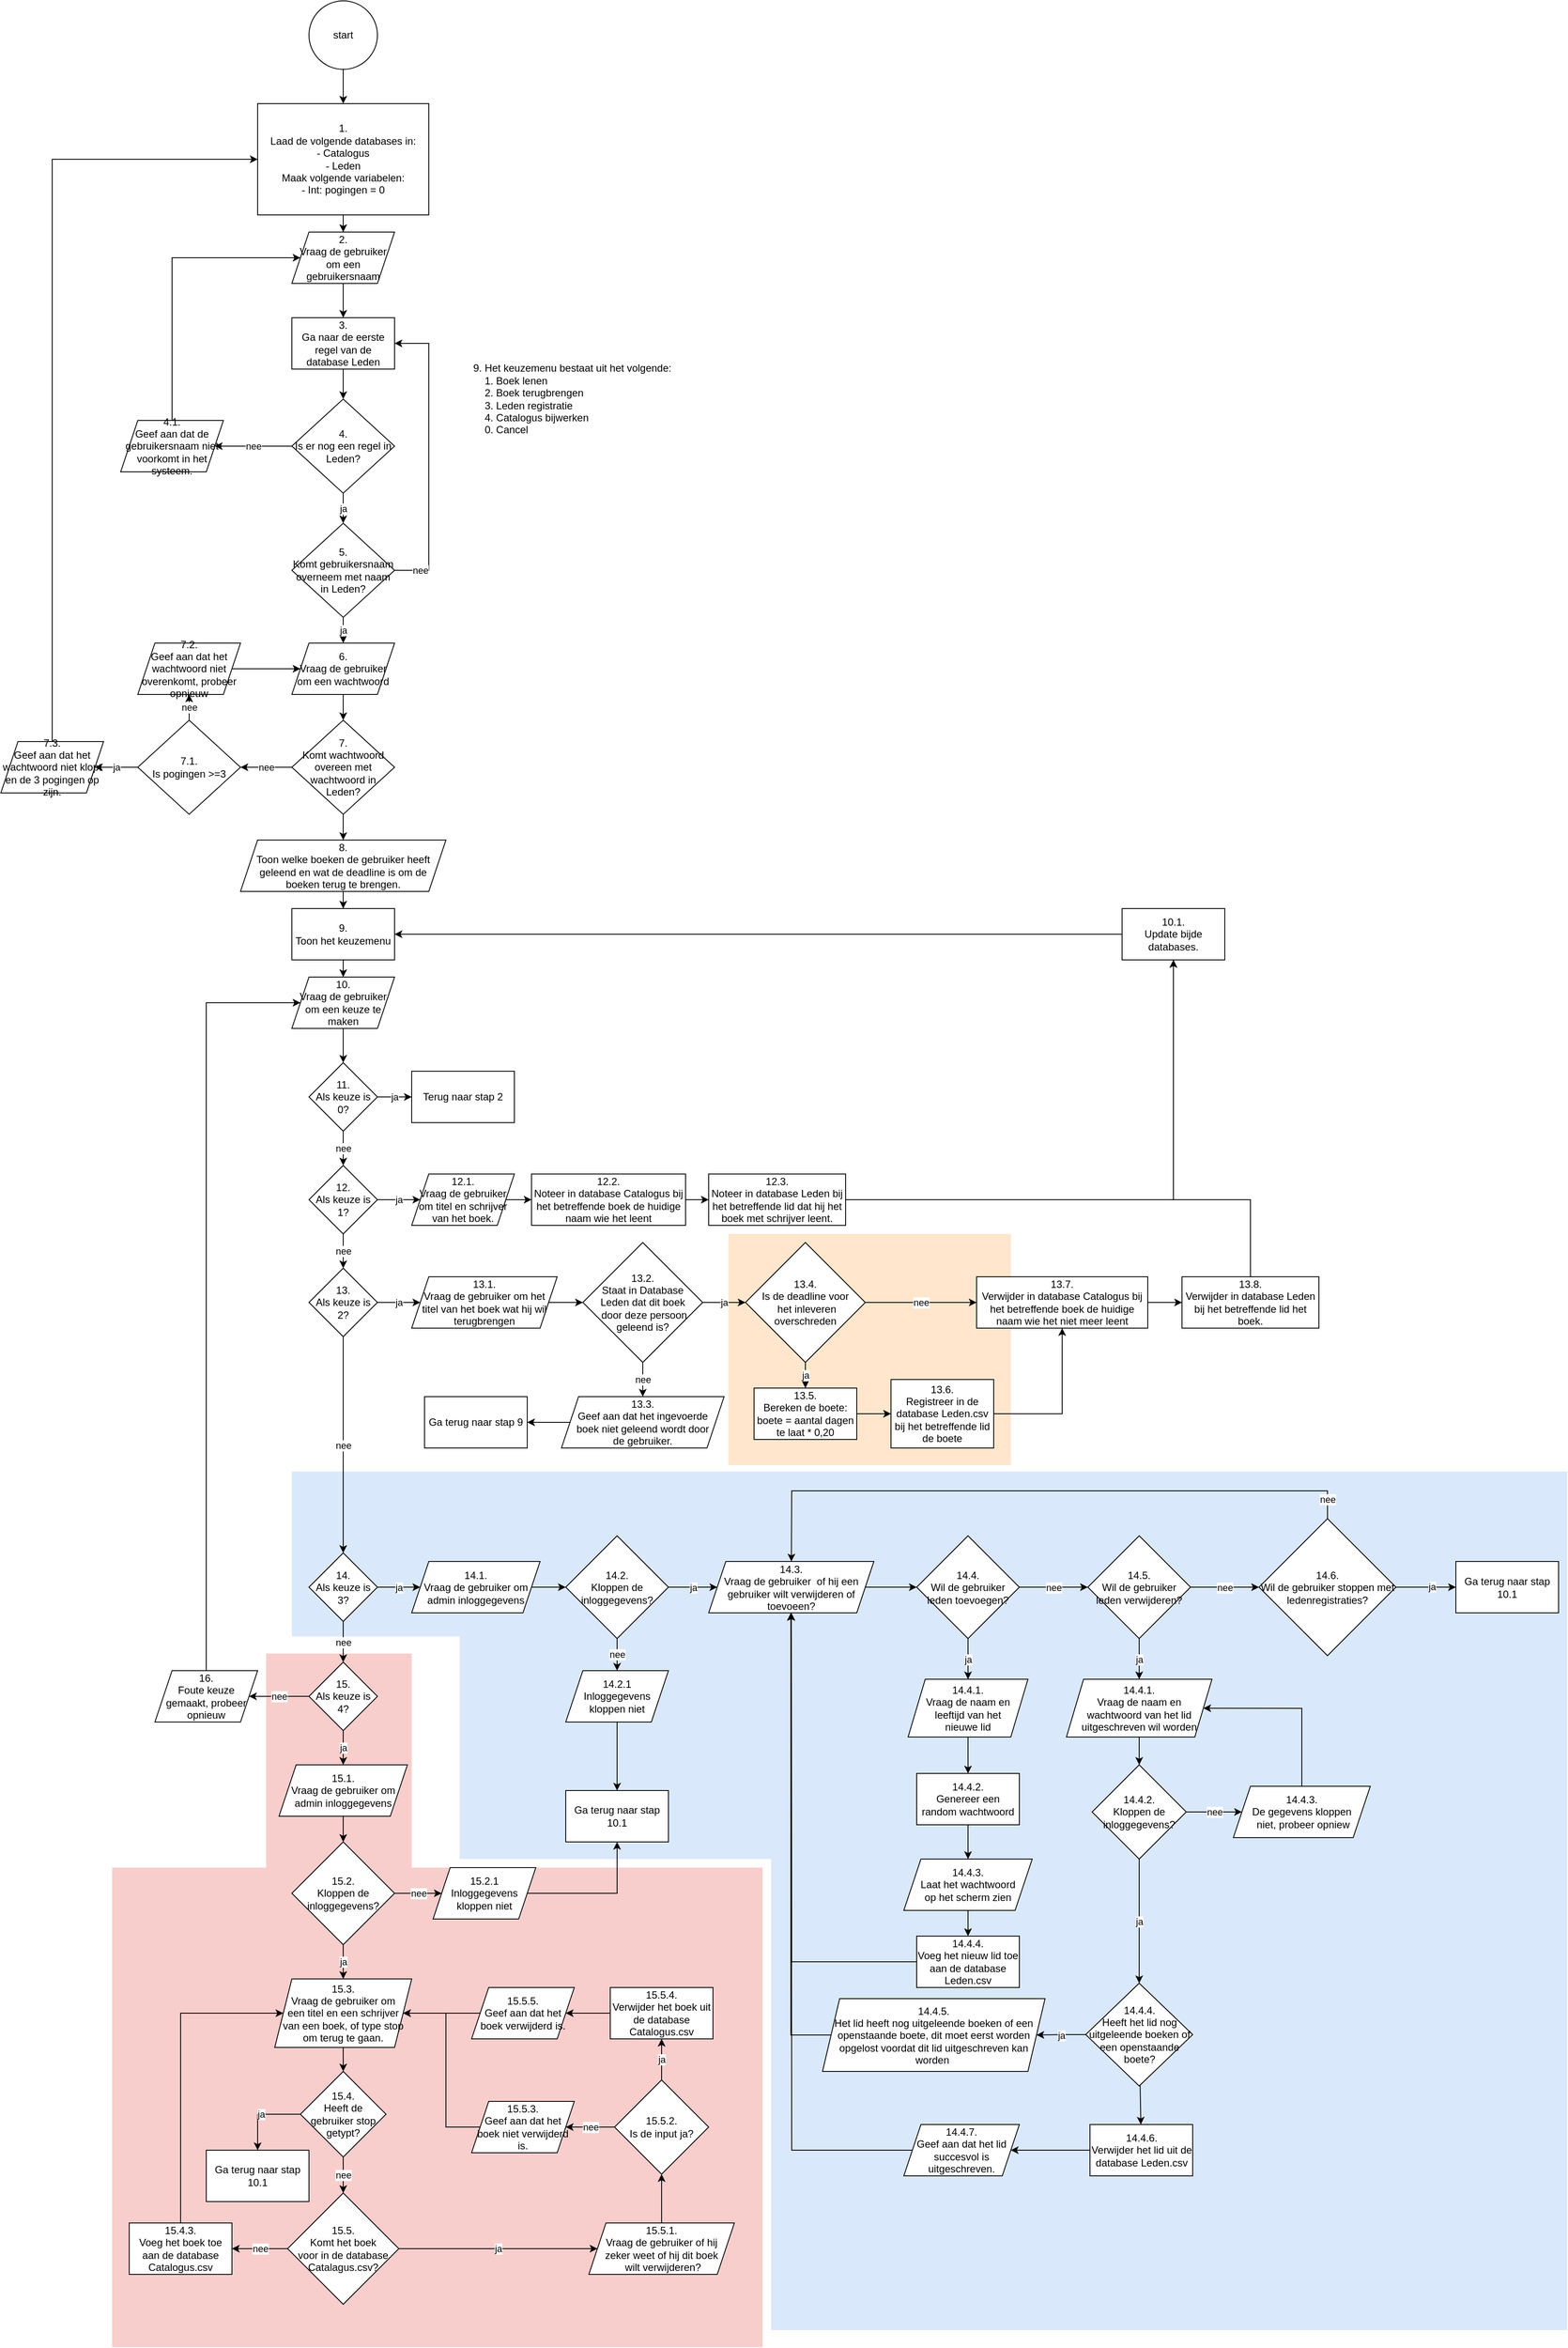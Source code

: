 <mxfile version="20.7.4" type="device"><diagram id="C5RBs43oDa-KdzZeNtuy" name="Page-1"><mxGraphModel dx="2440" dy="1407" grid="1" gridSize="10" guides="1" tooltips="1" connect="1" arrows="1" fold="1" page="1" pageScale="1" pageWidth="827" pageHeight="1169" math="0" shadow="0"><root><mxCell id="WIyWlLk6GJQsqaUBKTNV-0"/><mxCell id="WIyWlLk6GJQsqaUBKTNV-1" parent="WIyWlLk6GJQsqaUBKTNV-0"/><mxCell id="QlEo5D84Gm8yeAKuwRKz-9" value="" style="rounded=0;whiteSpace=wrap;html=1;fillColor=#dae8fc;strokeColor=none;" vertex="1" parent="WIyWlLk6GJQsqaUBKTNV-1"><mxGeometry x="536" y="1777.5" width="364" height="402.5" as="geometry"/></mxCell><mxCell id="QlEo5D84Gm8yeAKuwRKz-8" value="" style="rounded=0;whiteSpace=wrap;html=1;fillColor=#f8cecc;strokeColor=none;" vertex="1" parent="WIyWlLk6GJQsqaUBKTNV-1"><mxGeometry x="130" y="2190" width="760" height="560" as="geometry"/></mxCell><mxCell id="QlEo5D84Gm8yeAKuwRKz-7" value="" style="rounded=0;whiteSpace=wrap;html=1;fillColor=#f8cecc;strokeColor=none;" vertex="1" parent="WIyWlLk6GJQsqaUBKTNV-1"><mxGeometry x="310" y="1940" width="170" height="250" as="geometry"/></mxCell><mxCell id="QlEo5D84Gm8yeAKuwRKz-6" value="" style="rounded=0;whiteSpace=wrap;html=1;fillColor=#dae8fc;strokeColor=none;" vertex="1" parent="WIyWlLk6GJQsqaUBKTNV-1"><mxGeometry x="340" y="1727.5" width="775" height="192.5" as="geometry"/></mxCell><mxCell id="QlEo5D84Gm8yeAKuwRKz-4" value="" style="rounded=0;whiteSpace=wrap;html=1;fillColor=#dae8fc;strokeColor=none;" vertex="1" parent="WIyWlLk6GJQsqaUBKTNV-1"><mxGeometry x="900" y="1727.5" width="930" height="1002.5" as="geometry"/></mxCell><mxCell id="QlEo5D84Gm8yeAKuwRKz-3" value="" style="rounded=0;whiteSpace=wrap;html=1;fillColor=#ffe6cc;strokeColor=none;" vertex="1" parent="WIyWlLk6GJQsqaUBKTNV-1"><mxGeometry x="850" y="1450" width="330" height="270" as="geometry"/></mxCell><mxCell id="9gFdmlG_KQ5zOCOXkbr9-14" value="" style="edgeStyle=orthogonalEdgeStyle;rounded=0;orthogonalLoop=1;jettySize=auto;html=1;" parent="WIyWlLk6GJQsqaUBKTNV-1" source="9gFdmlG_KQ5zOCOXkbr9-0" target="9gFdmlG_KQ5zOCOXkbr9-1" edge="1"><mxGeometry relative="1" as="geometry"/></mxCell><mxCell id="9gFdmlG_KQ5zOCOXkbr9-0" value="start" style="ellipse;whiteSpace=wrap;html=1;aspect=fixed;" parent="WIyWlLk6GJQsqaUBKTNV-1" vertex="1"><mxGeometry x="360" y="10" width="80" height="80" as="geometry"/></mxCell><mxCell id="9gFdmlG_KQ5zOCOXkbr9-13" value="" style="edgeStyle=orthogonalEdgeStyle;rounded=0;orthogonalLoop=1;jettySize=auto;html=1;" parent="WIyWlLk6GJQsqaUBKTNV-1" source="9gFdmlG_KQ5zOCOXkbr9-1" target="9gFdmlG_KQ5zOCOXkbr9-2" edge="1"><mxGeometry relative="1" as="geometry"/></mxCell><mxCell id="9gFdmlG_KQ5zOCOXkbr9-1" value="1.&lt;br&gt;Laad de volgende databases in:&lt;br&gt;- Catalogus&lt;br&gt;- Leden&lt;br&gt;Maak volgende variabelen:&lt;br&gt;- Int: pogingen = 0" style="rounded=0;whiteSpace=wrap;html=1;" parent="WIyWlLk6GJQsqaUBKTNV-1" vertex="1"><mxGeometry x="300" y="130" width="200" height="130" as="geometry"/></mxCell><mxCell id="9gFdmlG_KQ5zOCOXkbr9-12" value="" style="edgeStyle=orthogonalEdgeStyle;rounded=0;orthogonalLoop=1;jettySize=auto;html=1;" parent="WIyWlLk6GJQsqaUBKTNV-1" source="9gFdmlG_KQ5zOCOXkbr9-2" target="9gFdmlG_KQ5zOCOXkbr9-4" edge="1"><mxGeometry relative="1" as="geometry"/></mxCell><mxCell id="9gFdmlG_KQ5zOCOXkbr9-2" value="2.&lt;br&gt;Vraag de gebruiker om een gebruikersnaam" style="shape=parallelogram;perimeter=parallelogramPerimeter;whiteSpace=wrap;html=1;fixedSize=1;fontFamily=Helvetica;fontSize=12;fontColor=default;align=center;strokeColor=default;fillColor=default;" parent="WIyWlLk6GJQsqaUBKTNV-1" vertex="1"><mxGeometry x="340" y="280" width="120" height="60" as="geometry"/></mxCell><mxCell id="9gFdmlG_KQ5zOCOXkbr9-10" value="nee" style="edgeStyle=orthogonalEdgeStyle;rounded=0;orthogonalLoop=1;jettySize=auto;html=1;" parent="WIyWlLk6GJQsqaUBKTNV-1" source="9gFdmlG_KQ5zOCOXkbr9-3" target="9gFdmlG_KQ5zOCOXkbr9-9" edge="1"><mxGeometry relative="1" as="geometry"><mxPoint x="280" y="550" as="targetPoint"/><Array as="points"/></mxGeometry></mxCell><mxCell id="9gFdmlG_KQ5zOCOXkbr9-17" value="ja" style="edgeStyle=orthogonalEdgeStyle;rounded=0;orthogonalLoop=1;jettySize=auto;html=1;" parent="WIyWlLk6GJQsqaUBKTNV-1" source="9gFdmlG_KQ5zOCOXkbr9-3" target="9gFdmlG_KQ5zOCOXkbr9-16" edge="1"><mxGeometry relative="1" as="geometry"/></mxCell><mxCell id="9gFdmlG_KQ5zOCOXkbr9-3" value="4.&lt;br&gt;Is er nog een regel in Leden?" style="rhombus;whiteSpace=wrap;html=1;fontFamily=Helvetica;fontSize=12;fontColor=default;align=center;strokeColor=default;fillColor=default;" parent="WIyWlLk6GJQsqaUBKTNV-1" vertex="1"><mxGeometry x="340" y="475" width="120" height="110" as="geometry"/></mxCell><mxCell id="9gFdmlG_KQ5zOCOXkbr9-15" value="" style="edgeStyle=orthogonalEdgeStyle;rounded=0;orthogonalLoop=1;jettySize=auto;html=1;" parent="WIyWlLk6GJQsqaUBKTNV-1" source="9gFdmlG_KQ5zOCOXkbr9-4" target="9gFdmlG_KQ5zOCOXkbr9-3" edge="1"><mxGeometry relative="1" as="geometry"/></mxCell><mxCell id="9gFdmlG_KQ5zOCOXkbr9-4" value="3.&lt;br&gt;Ga naar de eerste regel van de database Leden" style="rounded=0;whiteSpace=wrap;html=1;" parent="WIyWlLk6GJQsqaUBKTNV-1" vertex="1"><mxGeometry x="340" y="380" width="120" height="60" as="geometry"/></mxCell><mxCell id="9gFdmlG_KQ5zOCOXkbr9-23" value="nee" style="edgeStyle=orthogonalEdgeStyle;rounded=0;orthogonalLoop=1;jettySize=auto;html=1;" parent="WIyWlLk6GJQsqaUBKTNV-1" source="9gFdmlG_KQ5zOCOXkbr9-7" target="9gFdmlG_KQ5zOCOXkbr9-22" edge="1"><mxGeometry relative="1" as="geometry"/></mxCell><mxCell id="9gFdmlG_KQ5zOCOXkbr9-33" value="" style="edgeStyle=orthogonalEdgeStyle;rounded=0;orthogonalLoop=1;jettySize=auto;html=1;" parent="WIyWlLk6GJQsqaUBKTNV-1" source="9gFdmlG_KQ5zOCOXkbr9-7" target="9gFdmlG_KQ5zOCOXkbr9-32" edge="1"><mxGeometry relative="1" as="geometry"/></mxCell><mxCell id="9gFdmlG_KQ5zOCOXkbr9-7" value="7.&lt;br&gt;Komt wachtwoord overeen met wachtwoord in Leden?" style="rhombus;whiteSpace=wrap;html=1;fontFamily=Helvetica;fontSize=12;fontColor=default;align=center;strokeColor=default;fillColor=default;" parent="WIyWlLk6GJQsqaUBKTNV-1" vertex="1"><mxGeometry x="340" y="850" width="120" height="110" as="geometry"/></mxCell><mxCell id="9gFdmlG_KQ5zOCOXkbr9-9" value="4.1.&lt;br&gt;Geef aan dat de gebruikersnaam niet voorkomt in het systeem." style="shape=parallelogram;perimeter=parallelogramPerimeter;whiteSpace=wrap;html=1;fixedSize=1;" parent="WIyWlLk6GJQsqaUBKTNV-1" vertex="1"><mxGeometry x="140" y="500" width="120" height="60" as="geometry"/></mxCell><mxCell id="9gFdmlG_KQ5zOCOXkbr9-11" value="" style="endArrow=classic;html=1;rounded=0;" parent="WIyWlLk6GJQsqaUBKTNV-1" source="9gFdmlG_KQ5zOCOXkbr9-9" target="9gFdmlG_KQ5zOCOXkbr9-2" edge="1"><mxGeometry width="50" height="50" relative="1" as="geometry"><mxPoint x="120" y="360" as="sourcePoint"/><mxPoint x="170" y="310" as="targetPoint"/><Array as="points"><mxPoint x="200" y="310"/></Array></mxGeometry></mxCell><mxCell id="9gFdmlG_KQ5zOCOXkbr9-18" value="ja" style="edgeStyle=orthogonalEdgeStyle;rounded=0;orthogonalLoop=1;jettySize=auto;html=1;" parent="WIyWlLk6GJQsqaUBKTNV-1" source="9gFdmlG_KQ5zOCOXkbr9-16" target="9gFdmlG_KQ5zOCOXkbr9-25" edge="1"><mxGeometry relative="1" as="geometry"/></mxCell><mxCell id="9gFdmlG_KQ5zOCOXkbr9-16" value="5.&lt;br&gt;Komt gebruikersnaam overneem met naam in Leden?" style="rhombus;whiteSpace=wrap;html=1;fontFamily=Helvetica;fontSize=12;fontColor=default;align=center;strokeColor=default;fillColor=default;" parent="WIyWlLk6GJQsqaUBKTNV-1" vertex="1"><mxGeometry x="340" y="620" width="120" height="110" as="geometry"/></mxCell><mxCell id="9gFdmlG_KQ5zOCOXkbr9-19" value="nee" style="endArrow=classic;html=1;rounded=0;" parent="WIyWlLk6GJQsqaUBKTNV-1" source="9gFdmlG_KQ5zOCOXkbr9-16" target="9gFdmlG_KQ5zOCOXkbr9-4" edge="1"><mxGeometry x="-0.826" width="50" height="50" relative="1" as="geometry"><mxPoint x="510" y="580" as="sourcePoint"/><mxPoint x="560" y="530" as="targetPoint"/><Array as="points"><mxPoint x="500" y="675"/><mxPoint x="500" y="550"/><mxPoint x="500" y="410"/></Array><mxPoint as="offset"/></mxGeometry></mxCell><mxCell id="9gFdmlG_KQ5zOCOXkbr9-22" value="7.1.&lt;br&gt;Is pogingen &amp;gt;=3" style="rhombus;whiteSpace=wrap;html=1;fontFamily=Helvetica;fontSize=12;fontColor=default;align=center;strokeColor=default;fillColor=default;" parent="WIyWlLk6GJQsqaUBKTNV-1" vertex="1"><mxGeometry x="160" y="850" width="120" height="110" as="geometry"/></mxCell><mxCell id="9gFdmlG_KQ5zOCOXkbr9-28" value="" style="edgeStyle=orthogonalEdgeStyle;rounded=0;orthogonalLoop=1;jettySize=auto;html=1;" parent="WIyWlLk6GJQsqaUBKTNV-1" source="9gFdmlG_KQ5zOCOXkbr9-24" target="9gFdmlG_KQ5zOCOXkbr9-25" edge="1"><mxGeometry relative="1" as="geometry"/></mxCell><mxCell id="9gFdmlG_KQ5zOCOXkbr9-24" value="7.2.&lt;br&gt;Geef aan dat het wachtwoord niet overenkomt, probeer opnieuw" style="shape=parallelogram;perimeter=parallelogramPerimeter;whiteSpace=wrap;html=1;fixedSize=1;fontFamily=Helvetica;fontSize=12;fontColor=default;align=center;strokeColor=default;fillColor=default;" parent="WIyWlLk6GJQsqaUBKTNV-1" vertex="1"><mxGeometry x="160" y="760" width="120" height="60" as="geometry"/></mxCell><mxCell id="9gFdmlG_KQ5zOCOXkbr9-26" value="" style="edgeStyle=orthogonalEdgeStyle;rounded=0;orthogonalLoop=1;jettySize=auto;html=1;" parent="WIyWlLk6GJQsqaUBKTNV-1" source="9gFdmlG_KQ5zOCOXkbr9-25" target="9gFdmlG_KQ5zOCOXkbr9-7" edge="1"><mxGeometry relative="1" as="geometry"/></mxCell><mxCell id="9gFdmlG_KQ5zOCOXkbr9-25" value="6.&lt;br&gt;Vraag de gebruiker om een wachtwoord" style="shape=parallelogram;perimeter=parallelogramPerimeter;whiteSpace=wrap;html=1;fixedSize=1;" parent="WIyWlLk6GJQsqaUBKTNV-1" vertex="1"><mxGeometry x="340" y="760" width="120" height="60" as="geometry"/></mxCell><mxCell id="9gFdmlG_KQ5zOCOXkbr9-27" value="nee" style="endArrow=classic;html=1;rounded=0;" parent="WIyWlLk6GJQsqaUBKTNV-1" source="9gFdmlG_KQ5zOCOXkbr9-22" target="9gFdmlG_KQ5zOCOXkbr9-24" edge="1"><mxGeometry width="50" height="50" relative="1" as="geometry"><mxPoint x="210" y="780" as="sourcePoint"/><mxPoint x="260" y="730" as="targetPoint"/></mxGeometry></mxCell><mxCell id="9gFdmlG_KQ5zOCOXkbr9-29" value="ja" style="endArrow=classic;html=1;rounded=0;" parent="WIyWlLk6GJQsqaUBKTNV-1" source="9gFdmlG_KQ5zOCOXkbr9-22" target="9gFdmlG_KQ5zOCOXkbr9-30" edge="1"><mxGeometry width="50" height="50" relative="1" as="geometry"><mxPoint x="60" y="740" as="sourcePoint"/><mxPoint x="110" y="690" as="targetPoint"/></mxGeometry></mxCell><mxCell id="9gFdmlG_KQ5zOCOXkbr9-30" value="7.3.&lt;br&gt;Geef aan dat het wachtwoord niet klopt en de 3 pogingen op zijn." style="shape=parallelogram;perimeter=parallelogramPerimeter;whiteSpace=wrap;html=1;fixedSize=1;" parent="WIyWlLk6GJQsqaUBKTNV-1" vertex="1"><mxGeometry y="875" width="120" height="60" as="geometry"/></mxCell><mxCell id="9gFdmlG_KQ5zOCOXkbr9-31" value="" style="endArrow=classic;html=1;rounded=0;" parent="WIyWlLk6GJQsqaUBKTNV-1" source="9gFdmlG_KQ5zOCOXkbr9-30" target="9gFdmlG_KQ5zOCOXkbr9-1" edge="1"><mxGeometry width="50" height="50" relative="1" as="geometry"><mxPoint x="110" y="650" as="sourcePoint"/><mxPoint x="160" y="600" as="targetPoint"/><Array as="points"><mxPoint x="60" y="195"/></Array></mxGeometry></mxCell><mxCell id="9gFdmlG_KQ5zOCOXkbr9-37" value="" style="edgeStyle=orthogonalEdgeStyle;rounded=0;orthogonalLoop=1;jettySize=auto;html=1;" parent="WIyWlLk6GJQsqaUBKTNV-1" source="9gFdmlG_KQ5zOCOXkbr9-32" target="9gFdmlG_KQ5zOCOXkbr9-35" edge="1"><mxGeometry relative="1" as="geometry"/></mxCell><mxCell id="9gFdmlG_KQ5zOCOXkbr9-32" value="8.&lt;br&gt;Toon welke boeken de gebruiker heeft geleend en wat de deadline is om de boeken terug te brengen." style="shape=parallelogram;perimeter=parallelogramPerimeter;whiteSpace=wrap;html=1;fixedSize=1;" parent="WIyWlLk6GJQsqaUBKTNV-1" vertex="1"><mxGeometry x="280" y="990" width="240" height="60" as="geometry"/></mxCell><mxCell id="xHYn_KSVcihTZSnVGWIm-1" value="" style="edgeStyle=orthogonalEdgeStyle;rounded=0;orthogonalLoop=1;jettySize=auto;html=1;" parent="WIyWlLk6GJQsqaUBKTNV-1" source="9gFdmlG_KQ5zOCOXkbr9-34" target="xHYn_KSVcihTZSnVGWIm-0" edge="1"><mxGeometry relative="1" as="geometry"/></mxCell><mxCell id="9gFdmlG_KQ5zOCOXkbr9-34" value="10.&lt;br&gt;Vraag de gebruiker om een keuze te maken" style="shape=parallelogram;perimeter=parallelogramPerimeter;whiteSpace=wrap;html=1;fixedSize=1;" parent="WIyWlLk6GJQsqaUBKTNV-1" vertex="1"><mxGeometry x="340" y="1150" width="120" height="60" as="geometry"/></mxCell><mxCell id="9gFdmlG_KQ5zOCOXkbr9-38" value="" style="edgeStyle=orthogonalEdgeStyle;rounded=0;orthogonalLoop=1;jettySize=auto;html=1;" parent="WIyWlLk6GJQsqaUBKTNV-1" source="9gFdmlG_KQ5zOCOXkbr9-35" target="9gFdmlG_KQ5zOCOXkbr9-34" edge="1"><mxGeometry relative="1" as="geometry"/></mxCell><mxCell id="9gFdmlG_KQ5zOCOXkbr9-35" value="9.&lt;br&gt;Toon het keuzemenu" style="rounded=0;whiteSpace=wrap;html=1;" parent="WIyWlLk6GJQsqaUBKTNV-1" vertex="1"><mxGeometry x="340" y="1070" width="120" height="60" as="geometry"/></mxCell><mxCell id="9gFdmlG_KQ5zOCOXkbr9-36" value="9. Het keuzemenu bestaat uit het volgende:&lt;br&gt;&amp;nbsp; &amp;nbsp; 1. Boek lenen&lt;br&gt;&amp;nbsp; &amp;nbsp; 2. Boek terugbrengen&lt;br&gt;&amp;nbsp; &amp;nbsp; 3. Leden registratie&lt;br&gt;&amp;nbsp; &amp;nbsp; 4. Catalogus bijwerken&lt;br&gt;&amp;nbsp; &amp;nbsp; 0. Cancel" style="text;html=1;align=left;verticalAlign=middle;resizable=0;points=[];autosize=1;strokeColor=none;fillColor=none;" parent="WIyWlLk6GJQsqaUBKTNV-1" vertex="1"><mxGeometry x="550" y="425" width="260" height="100" as="geometry"/></mxCell><mxCell id="9gFdmlG_KQ5zOCOXkbr9-42" value="ja" style="edgeStyle=orthogonalEdgeStyle;rounded=0;orthogonalLoop=1;jettySize=auto;html=1;" parent="WIyWlLk6GJQsqaUBKTNV-1" source="9gFdmlG_KQ5zOCOXkbr9-39" target="9gFdmlG_KQ5zOCOXkbr9-41" edge="1"><mxGeometry relative="1" as="geometry"/></mxCell><mxCell id="9gFdmlG_KQ5zOCOXkbr9-53" value="nee" style="edgeStyle=orthogonalEdgeStyle;rounded=0;orthogonalLoop=1;jettySize=auto;html=1;" parent="WIyWlLk6GJQsqaUBKTNV-1" source="9gFdmlG_KQ5zOCOXkbr9-39" target="9gFdmlG_KQ5zOCOXkbr9-52" edge="1"><mxGeometry relative="1" as="geometry"/></mxCell><mxCell id="9gFdmlG_KQ5zOCOXkbr9-39" value="12.&lt;br&gt;Als keuze is 1?" style="rhombus;whiteSpace=wrap;html=1;" parent="WIyWlLk6GJQsqaUBKTNV-1" vertex="1"><mxGeometry x="360" y="1370" width="80" height="80" as="geometry"/></mxCell><mxCell id="9gFdmlG_KQ5zOCOXkbr9-44" value="" style="edgeStyle=orthogonalEdgeStyle;rounded=0;orthogonalLoop=1;jettySize=auto;html=1;" parent="WIyWlLk6GJQsqaUBKTNV-1" source="9gFdmlG_KQ5zOCOXkbr9-41" target="9gFdmlG_KQ5zOCOXkbr9-43" edge="1"><mxGeometry relative="1" as="geometry"/></mxCell><mxCell id="9gFdmlG_KQ5zOCOXkbr9-41" value="12.1.&lt;br&gt;Vraag de gebruiker om titel en schrijver van het boek." style="shape=parallelogram;perimeter=parallelogramPerimeter;whiteSpace=wrap;html=1;fixedSize=1;" parent="WIyWlLk6GJQsqaUBKTNV-1" vertex="1"><mxGeometry x="480" y="1380" width="120" height="60" as="geometry"/></mxCell><mxCell id="9gFdmlG_KQ5zOCOXkbr9-48" value="" style="edgeStyle=orthogonalEdgeStyle;rounded=0;orthogonalLoop=1;jettySize=auto;html=1;" parent="WIyWlLk6GJQsqaUBKTNV-1" source="9gFdmlG_KQ5zOCOXkbr9-43" target="9gFdmlG_KQ5zOCOXkbr9-46" edge="1"><mxGeometry relative="1" as="geometry"/></mxCell><mxCell id="9gFdmlG_KQ5zOCOXkbr9-43" value="12.2.&lt;br&gt;Noteer in database Catalogus bij het betreffende boek de huidige naam wie het leent" style="rounded=0;whiteSpace=wrap;html=1;" parent="WIyWlLk6GJQsqaUBKTNV-1" vertex="1"><mxGeometry x="620" y="1380" width="180" height="60" as="geometry"/></mxCell><mxCell id="9gFdmlG_KQ5zOCOXkbr9-45" value="" style="endArrow=classic;html=1;rounded=0;startArrow=none;" parent="WIyWlLk6GJQsqaUBKTNV-1" source="9gFdmlG_KQ5zOCOXkbr9-46" edge="1"><mxGeometry width="50" height="50" relative="1" as="geometry"><mxPoint x="790" y="1430" as="sourcePoint"/><mxPoint x="840" y="1380" as="targetPoint"/></mxGeometry></mxCell><mxCell id="9gFdmlG_KQ5zOCOXkbr9-50" value="" style="edgeStyle=orthogonalEdgeStyle;rounded=0;orthogonalLoop=1;jettySize=auto;html=1;" parent="WIyWlLk6GJQsqaUBKTNV-1" source="9gFdmlG_KQ5zOCOXkbr9-46" target="9gFdmlG_KQ5zOCOXkbr9-49" edge="1"><mxGeometry relative="1" as="geometry"/></mxCell><mxCell id="9gFdmlG_KQ5zOCOXkbr9-46" value="12.3.&lt;br&gt;Noteer in database Leden bij het betreffende lid dat hij het boek met schrijver leent." style="rounded=0;whiteSpace=wrap;html=1;" parent="WIyWlLk6GJQsqaUBKTNV-1" vertex="1"><mxGeometry x="827" y="1380" width="160" height="60" as="geometry"/></mxCell><mxCell id="9gFdmlG_KQ5zOCOXkbr9-49" value="10.1.&lt;br&gt;Update bijde databases." style="rounded=0;whiteSpace=wrap;html=1;" parent="WIyWlLk6GJQsqaUBKTNV-1" vertex="1"><mxGeometry x="1310" y="1070" width="120" height="60" as="geometry"/></mxCell><mxCell id="9gFdmlG_KQ5zOCOXkbr9-62" value="ja" style="edgeStyle=orthogonalEdgeStyle;rounded=0;orthogonalLoop=1;jettySize=auto;html=1;" parent="WIyWlLk6GJQsqaUBKTNV-1" source="9gFdmlG_KQ5zOCOXkbr9-52" target="9gFdmlG_KQ5zOCOXkbr9-55" edge="1"><mxGeometry relative="1" as="geometry"/></mxCell><mxCell id="xHYn_KSVcihTZSnVGWIm-12" value="nee" style="edgeStyle=orthogonalEdgeStyle;rounded=0;orthogonalLoop=1;jettySize=auto;html=1;" parent="WIyWlLk6GJQsqaUBKTNV-1" source="9gFdmlG_KQ5zOCOXkbr9-52" target="xHYn_KSVcihTZSnVGWIm-7" edge="1"><mxGeometry relative="1" as="geometry"/></mxCell><mxCell id="9gFdmlG_KQ5zOCOXkbr9-52" value="13.&lt;br&gt;Als keuze is 2?" style="rhombus;whiteSpace=wrap;html=1;" parent="WIyWlLk6GJQsqaUBKTNV-1" vertex="1"><mxGeometry x="360" y="1490" width="80" height="80" as="geometry"/></mxCell><mxCell id="9gFdmlG_KQ5zOCOXkbr9-64" value="" style="edgeStyle=orthogonalEdgeStyle;rounded=0;orthogonalLoop=1;jettySize=auto;html=1;" parent="WIyWlLk6GJQsqaUBKTNV-1" source="9gFdmlG_KQ5zOCOXkbr9-55" target="9gFdmlG_KQ5zOCOXkbr9-63" edge="1"><mxGeometry relative="1" as="geometry"/></mxCell><mxCell id="9gFdmlG_KQ5zOCOXkbr9-55" value="13.1.&lt;br&gt;Vraag de gebruiker om het &lt;br&gt;titel van het boek wat hij wil terugbrengen" style="shape=parallelogram;perimeter=parallelogramPerimeter;whiteSpace=wrap;html=1;fixedSize=1;" parent="WIyWlLk6GJQsqaUBKTNV-1" vertex="1"><mxGeometry x="480" y="1500" width="170" height="60" as="geometry"/></mxCell><mxCell id="9gFdmlG_KQ5zOCOXkbr9-66" value="" style="edgeStyle=orthogonalEdgeStyle;rounded=0;orthogonalLoop=1;jettySize=auto;html=1;" parent="WIyWlLk6GJQsqaUBKTNV-1" source="9gFdmlG_KQ5zOCOXkbr9-57" target="9gFdmlG_KQ5zOCOXkbr9-60" edge="1"><mxGeometry relative="1" as="geometry"/></mxCell><mxCell id="9gFdmlG_KQ5zOCOXkbr9-57" value="13.7.&lt;br&gt;Verwijder in database Catalogus bij het betreffende boek de huidige naam wie het niet meer leent" style="rounded=0;whiteSpace=wrap;html=1;" parent="WIyWlLk6GJQsqaUBKTNV-1" vertex="1"><mxGeometry x="1140" y="1500" width="200" height="60" as="geometry"/></mxCell><mxCell id="9gFdmlG_KQ5zOCOXkbr9-60" value="13.8.&lt;br&gt;Verwijder in database Leden bij het betreffende lid het boek." style="rounded=0;whiteSpace=wrap;html=1;" parent="WIyWlLk6GJQsqaUBKTNV-1" vertex="1"><mxGeometry x="1380" y="1500" width="160" height="60" as="geometry"/></mxCell><mxCell id="xHYn_KSVcihTZSnVGWIm-69" value="ja" style="edgeStyle=orthogonalEdgeStyle;rounded=0;orthogonalLoop=1;jettySize=auto;html=1;" parent="WIyWlLk6GJQsqaUBKTNV-1" source="9gFdmlG_KQ5zOCOXkbr9-63" target="xHYn_KSVcihTZSnVGWIm-68" edge="1"><mxGeometry relative="1" as="geometry"/></mxCell><mxCell id="9gFdmlG_KQ5zOCOXkbr9-63" value="13.2.&lt;br&gt;Staat in Database &lt;br&gt;Leden dat dit boek&lt;br&gt;&amp;nbsp;door deze persoon geleend is?" style="rhombus;whiteSpace=wrap;html=1;" parent="WIyWlLk6GJQsqaUBKTNV-1" vertex="1"><mxGeometry x="680" y="1460" width="140" height="140" as="geometry"/></mxCell><mxCell id="9gFdmlG_KQ5zOCOXkbr9-70" value="" style="endArrow=classic;html=1;rounded=0;" parent="WIyWlLk6GJQsqaUBKTNV-1" source="9gFdmlG_KQ5zOCOXkbr9-49" target="9gFdmlG_KQ5zOCOXkbr9-35" edge="1"><mxGeometry width="50" height="50" relative="1" as="geometry"><mxPoint x="1080" y="1070" as="sourcePoint"/><mxPoint x="1130" y="1020" as="targetPoint"/></mxGeometry></mxCell><mxCell id="9gFdmlG_KQ5zOCOXkbr9-71" value="nee" style="endArrow=classic;html=1;rounded=0;" parent="WIyWlLk6GJQsqaUBKTNV-1" source="9gFdmlG_KQ5zOCOXkbr9-63" target="9gFdmlG_KQ5zOCOXkbr9-72" edge="1"><mxGeometry width="50" height="50" relative="1" as="geometry"><mxPoint x="750" y="1690" as="sourcePoint"/><mxPoint x="790" y="1750" as="targetPoint"/></mxGeometry></mxCell><mxCell id="QlEo5D84Gm8yeAKuwRKz-2" value="" style="edgeStyle=orthogonalEdgeStyle;rounded=0;orthogonalLoop=1;jettySize=auto;html=1;" edge="1" parent="WIyWlLk6GJQsqaUBKTNV-1" source="9gFdmlG_KQ5zOCOXkbr9-72" target="QlEo5D84Gm8yeAKuwRKz-1"><mxGeometry relative="1" as="geometry"/></mxCell><mxCell id="9gFdmlG_KQ5zOCOXkbr9-72" value="13.3.&lt;br&gt;Geef aan dat het ingevoerde &lt;br&gt;boek niet geleend wordt door &lt;br&gt;de gebruiker." style="shape=parallelogram;perimeter=parallelogramPerimeter;whiteSpace=wrap;html=1;fixedSize=1;" parent="WIyWlLk6GJQsqaUBKTNV-1" vertex="1"><mxGeometry x="655" y="1640" width="190" height="60" as="geometry"/></mxCell><mxCell id="9gFdmlG_KQ5zOCOXkbr9-80" value="16.&lt;br&gt;Foute keuze gemaakt, probeer opnieuw" style="shape=parallelogram;perimeter=parallelogramPerimeter;whiteSpace=wrap;html=1;fixedSize=1;" parent="WIyWlLk6GJQsqaUBKTNV-1" vertex="1"><mxGeometry x="180" y="1960" width="120" height="60" as="geometry"/></mxCell><mxCell id="xHYn_KSVcihTZSnVGWIm-3" value="ja" style="edgeStyle=orthogonalEdgeStyle;rounded=0;orthogonalLoop=1;jettySize=auto;html=1;" parent="WIyWlLk6GJQsqaUBKTNV-1" source="xHYn_KSVcihTZSnVGWIm-0" target="xHYn_KSVcihTZSnVGWIm-2" edge="1"><mxGeometry relative="1" as="geometry"/></mxCell><mxCell id="xHYn_KSVcihTZSnVGWIm-4" value="nee" style="edgeStyle=orthogonalEdgeStyle;rounded=0;orthogonalLoop=1;jettySize=auto;html=1;" parent="WIyWlLk6GJQsqaUBKTNV-1" source="xHYn_KSVcihTZSnVGWIm-0" target="9gFdmlG_KQ5zOCOXkbr9-39" edge="1"><mxGeometry relative="1" as="geometry"/></mxCell><mxCell id="xHYn_KSVcihTZSnVGWIm-0" value="11.&lt;br&gt;Als keuze is 0?" style="rhombus;whiteSpace=wrap;html=1;" parent="WIyWlLk6GJQsqaUBKTNV-1" vertex="1"><mxGeometry x="360" y="1250" width="80" height="80" as="geometry"/></mxCell><mxCell id="xHYn_KSVcihTZSnVGWIm-2" value="Terug naar stap 2" style="rounded=0;whiteSpace=wrap;html=1;" parent="WIyWlLk6GJQsqaUBKTNV-1" vertex="1"><mxGeometry x="480" y="1260" width="120" height="60" as="geometry"/></mxCell><mxCell id="xHYn_KSVcihTZSnVGWIm-14" value="ja" style="edgeStyle=orthogonalEdgeStyle;rounded=0;orthogonalLoop=1;jettySize=auto;html=1;" parent="WIyWlLk6GJQsqaUBKTNV-1" source="xHYn_KSVcihTZSnVGWIm-7" target="xHYn_KSVcihTZSnVGWIm-13" edge="1"><mxGeometry relative="1" as="geometry"/></mxCell><mxCell id="xHYn_KSVcihTZSnVGWIm-78" value="nee" style="edgeStyle=orthogonalEdgeStyle;rounded=0;orthogonalLoop=1;jettySize=auto;html=1;" parent="WIyWlLk6GJQsqaUBKTNV-1" source="xHYn_KSVcihTZSnVGWIm-7" target="xHYn_KSVcihTZSnVGWIm-77" edge="1"><mxGeometry relative="1" as="geometry"/></mxCell><mxCell id="xHYn_KSVcihTZSnVGWIm-7" value="14.&lt;br&gt;Als keuze is 3?" style="rhombus;whiteSpace=wrap;html=1;" parent="WIyWlLk6GJQsqaUBKTNV-1" vertex="1"><mxGeometry x="360" y="1822.5" width="80" height="80" as="geometry"/></mxCell><mxCell id="xHYn_KSVcihTZSnVGWIm-16" value="" style="edgeStyle=orthogonalEdgeStyle;rounded=0;orthogonalLoop=1;jettySize=auto;html=1;" parent="WIyWlLk6GJQsqaUBKTNV-1" source="xHYn_KSVcihTZSnVGWIm-13" target="xHYn_KSVcihTZSnVGWIm-15" edge="1"><mxGeometry relative="1" as="geometry"/></mxCell><mxCell id="xHYn_KSVcihTZSnVGWIm-13" value="14.1.&lt;br&gt;Vraag de gebruiker om admin inloggegevens" style="shape=parallelogram;perimeter=parallelogramPerimeter;whiteSpace=wrap;html=1;fixedSize=1;" parent="WIyWlLk6GJQsqaUBKTNV-1" vertex="1"><mxGeometry x="480" y="1832.5" width="150" height="60" as="geometry"/></mxCell><mxCell id="xHYn_KSVcihTZSnVGWIm-18" value="ja" style="edgeStyle=orthogonalEdgeStyle;rounded=0;orthogonalLoop=1;jettySize=auto;html=1;" parent="WIyWlLk6GJQsqaUBKTNV-1" source="xHYn_KSVcihTZSnVGWIm-15" target="xHYn_KSVcihTZSnVGWIm-17" edge="1"><mxGeometry relative="1" as="geometry"/></mxCell><mxCell id="xHYn_KSVcihTZSnVGWIm-20" value="nee" style="edgeStyle=orthogonalEdgeStyle;rounded=0;orthogonalLoop=1;jettySize=auto;html=1;" parent="WIyWlLk6GJQsqaUBKTNV-1" source="xHYn_KSVcihTZSnVGWIm-15" target="xHYn_KSVcihTZSnVGWIm-19" edge="1"><mxGeometry relative="1" as="geometry"/></mxCell><mxCell id="xHYn_KSVcihTZSnVGWIm-15" value="14.2.&lt;br&gt;Kloppen de inloggegevens?" style="rhombus;whiteSpace=wrap;html=1;" parent="WIyWlLk6GJQsqaUBKTNV-1" vertex="1"><mxGeometry x="660" y="1802.5" width="120" height="120" as="geometry"/></mxCell><mxCell id="xHYn_KSVcihTZSnVGWIm-23" value="" style="edgeStyle=orthogonalEdgeStyle;rounded=0;orthogonalLoop=1;jettySize=auto;html=1;" parent="WIyWlLk6GJQsqaUBKTNV-1" source="xHYn_KSVcihTZSnVGWIm-17" target="xHYn_KSVcihTZSnVGWIm-22" edge="1"><mxGeometry relative="1" as="geometry"/></mxCell><mxCell id="xHYn_KSVcihTZSnVGWIm-17" value="14.3.&lt;br&gt;Vraag de gebruiker&amp;nbsp; of hij een gebruiker wilt verwijderen of toevoeen?" style="shape=parallelogram;perimeter=parallelogramPerimeter;whiteSpace=wrap;html=1;fixedSize=1;" parent="WIyWlLk6GJQsqaUBKTNV-1" vertex="1"><mxGeometry x="827" y="1832.5" width="193" height="60" as="geometry"/></mxCell><mxCell id="xHYn_KSVcihTZSnVGWIm-39" value="" style="edgeStyle=orthogonalEdgeStyle;rounded=0;orthogonalLoop=1;jettySize=auto;html=1;" parent="WIyWlLk6GJQsqaUBKTNV-1" source="xHYn_KSVcihTZSnVGWIm-19" target="xHYn_KSVcihTZSnVGWIm-38" edge="1"><mxGeometry relative="1" as="geometry"/></mxCell><mxCell id="xHYn_KSVcihTZSnVGWIm-19" value="14.2.1&lt;br&gt;Inloggegevens kloppen niet" style="shape=parallelogram;perimeter=parallelogramPerimeter;whiteSpace=wrap;html=1;fixedSize=1;" parent="WIyWlLk6GJQsqaUBKTNV-1" vertex="1"><mxGeometry x="660" y="1960" width="120" height="60" as="geometry"/></mxCell><mxCell id="xHYn_KSVcihTZSnVGWIm-25" value="ja" style="edgeStyle=orthogonalEdgeStyle;rounded=0;orthogonalLoop=1;jettySize=auto;html=1;" parent="WIyWlLk6GJQsqaUBKTNV-1" source="xHYn_KSVcihTZSnVGWIm-22" target="xHYn_KSVcihTZSnVGWIm-24" edge="1"><mxGeometry relative="1" as="geometry"/></mxCell><mxCell id="xHYn_KSVcihTZSnVGWIm-27" value="nee" style="edgeStyle=orthogonalEdgeStyle;rounded=0;orthogonalLoop=1;jettySize=auto;html=1;" parent="WIyWlLk6GJQsqaUBKTNV-1" source="xHYn_KSVcihTZSnVGWIm-22" target="xHYn_KSVcihTZSnVGWIm-26" edge="1"><mxGeometry relative="1" as="geometry"/></mxCell><mxCell id="xHYn_KSVcihTZSnVGWIm-22" value="14.4.&lt;br&gt;Wil de gebruiker leden toevoegen?" style="rhombus;whiteSpace=wrap;html=1;" parent="WIyWlLk6GJQsqaUBKTNV-1" vertex="1"><mxGeometry x="1070" y="1802.5" width="120" height="120" as="geometry"/></mxCell><mxCell id="xHYn_KSVcihTZSnVGWIm-35" value="" style="edgeStyle=orthogonalEdgeStyle;rounded=0;orthogonalLoop=1;jettySize=auto;html=1;" parent="WIyWlLk6GJQsqaUBKTNV-1" source="xHYn_KSVcihTZSnVGWIm-24" target="xHYn_KSVcihTZSnVGWIm-34" edge="1"><mxGeometry relative="1" as="geometry"/></mxCell><mxCell id="xHYn_KSVcihTZSnVGWIm-24" value="14.4.1.&lt;br&gt;Vraag de naam en&lt;br&gt;leeftijd van het&lt;br&gt;nieuwe&amp;nbsp;lid" style="whiteSpace=wrap;html=1;shape=parallelogram;perimeter=parallelogramPerimeter;fixedSize=1;" parent="WIyWlLk6GJQsqaUBKTNV-1" vertex="1"><mxGeometry x="1060" y="1970" width="140" height="67.5" as="geometry"/></mxCell><mxCell id="xHYn_KSVcihTZSnVGWIm-29" value="ja" style="edgeStyle=orthogonalEdgeStyle;rounded=0;orthogonalLoop=1;jettySize=auto;html=1;" parent="WIyWlLk6GJQsqaUBKTNV-1" source="xHYn_KSVcihTZSnVGWIm-26" target="xHYn_KSVcihTZSnVGWIm-41" edge="1"><mxGeometry relative="1" as="geometry"><mxPoint x="1330" y="1970" as="targetPoint"/></mxGeometry></mxCell><mxCell id="xHYn_KSVcihTZSnVGWIm-31" value="nee" style="edgeStyle=orthogonalEdgeStyle;rounded=0;orthogonalLoop=1;jettySize=auto;html=1;" parent="WIyWlLk6GJQsqaUBKTNV-1" source="xHYn_KSVcihTZSnVGWIm-26" target="xHYn_KSVcihTZSnVGWIm-32" edge="1"><mxGeometry relative="1" as="geometry"><mxPoint x="1480" y="1862.5" as="targetPoint"/></mxGeometry></mxCell><mxCell id="xHYn_KSVcihTZSnVGWIm-26" value="14.5.&lt;br&gt;Wil de gebruiker leden verwijderen?" style="rhombus;whiteSpace=wrap;html=1;" parent="WIyWlLk6GJQsqaUBKTNV-1" vertex="1"><mxGeometry x="1270" y="1802.5" width="120" height="120" as="geometry"/></mxCell><mxCell id="xHYn_KSVcihTZSnVGWIm-66" value="" style="edgeStyle=orthogonalEdgeStyle;rounded=0;orthogonalLoop=1;jettySize=auto;html=1;" parent="WIyWlLk6GJQsqaUBKTNV-1" source="xHYn_KSVcihTZSnVGWIm-32" target="xHYn_KSVcihTZSnVGWIm-65" edge="1"><mxGeometry relative="1" as="geometry"/></mxCell><mxCell id="xHYn_KSVcihTZSnVGWIm-67" value="ja" style="edgeLabel;html=1;align=center;verticalAlign=middle;resizable=0;points=[];" parent="xHYn_KSVcihTZSnVGWIm-66" vertex="1" connectable="0"><mxGeometry x="0.213" y="1" relative="1" as="geometry"><mxPoint x="-1" as="offset"/></mxGeometry></mxCell><mxCell id="xHYn_KSVcihTZSnVGWIm-32" value="14.6.&lt;br&gt;Wil de gebruiker stoppen met ledenregistraties?" style="rhombus;whiteSpace=wrap;html=1;" parent="WIyWlLk6GJQsqaUBKTNV-1" vertex="1"><mxGeometry x="1470" y="1782.5" width="160" height="160" as="geometry"/></mxCell><mxCell id="xHYn_KSVcihTZSnVGWIm-37" value="" style="edgeStyle=orthogonalEdgeStyle;rounded=0;orthogonalLoop=1;jettySize=auto;html=1;" parent="WIyWlLk6GJQsqaUBKTNV-1" source="xHYn_KSVcihTZSnVGWIm-34" target="xHYn_KSVcihTZSnVGWIm-36" edge="1"><mxGeometry relative="1" as="geometry"/></mxCell><mxCell id="xHYn_KSVcihTZSnVGWIm-34" value="14.4.2.&lt;br&gt;Genereer een random wachtwoord" style="rounded=0;whiteSpace=wrap;html=1;" parent="WIyWlLk6GJQsqaUBKTNV-1" vertex="1"><mxGeometry x="1070" y="2080" width="120" height="60" as="geometry"/></mxCell><mxCell id="xHYn_KSVcihTZSnVGWIm-52" value="" style="edgeStyle=orthogonalEdgeStyle;rounded=0;orthogonalLoop=1;jettySize=auto;html=1;" parent="WIyWlLk6GJQsqaUBKTNV-1" source="xHYn_KSVcihTZSnVGWIm-36" target="xHYn_KSVcihTZSnVGWIm-51" edge="1"><mxGeometry relative="1" as="geometry"/></mxCell><mxCell id="xHYn_KSVcihTZSnVGWIm-36" value="14.4.3.&lt;br&gt;Laat het wachtwoord &lt;br&gt;op het scherm zien" style="shape=parallelogram;perimeter=parallelogramPerimeter;whiteSpace=wrap;html=1;fixedSize=1;" parent="WIyWlLk6GJQsqaUBKTNV-1" vertex="1"><mxGeometry x="1055" y="2180" width="150" height="60" as="geometry"/></mxCell><mxCell id="xHYn_KSVcihTZSnVGWIm-38" value="Ga terug naar stap 10.1" style="whiteSpace=wrap;html=1;" parent="WIyWlLk6GJQsqaUBKTNV-1" vertex="1"><mxGeometry x="660" y="2100" width="120" height="60" as="geometry"/></mxCell><mxCell id="xHYn_KSVcihTZSnVGWIm-40" value="" style="endArrow=classic;html=1;rounded=0;" parent="WIyWlLk6GJQsqaUBKTNV-1" source="xHYn_KSVcihTZSnVGWIm-51" target="xHYn_KSVcihTZSnVGWIm-17" edge="1"><mxGeometry width="50" height="50" relative="1" as="geometry"><mxPoint x="920" y="2030" as="sourcePoint"/><mxPoint x="970" y="1980" as="targetPoint"/><Array as="points"><mxPoint x="924" y="2300"/></Array></mxGeometry></mxCell><mxCell id="xHYn_KSVcihTZSnVGWIm-44" value="" style="edgeStyle=orthogonalEdgeStyle;rounded=0;orthogonalLoop=1;jettySize=auto;html=1;" parent="WIyWlLk6GJQsqaUBKTNV-1" source="xHYn_KSVcihTZSnVGWIm-41" target="xHYn_KSVcihTZSnVGWIm-43" edge="1"><mxGeometry relative="1" as="geometry"/></mxCell><mxCell id="xHYn_KSVcihTZSnVGWIm-41" value="14.4.1.&lt;br&gt;Vraag de naam en&lt;br&gt;wachtwoord van het lid uitgeschreven wil worden" style="whiteSpace=wrap;html=1;shape=parallelogram;perimeter=parallelogramPerimeter;fixedSize=1;" parent="WIyWlLk6GJQsqaUBKTNV-1" vertex="1"><mxGeometry x="1245" y="1970" width="170" height="67.5" as="geometry"/></mxCell><mxCell id="xHYn_KSVcihTZSnVGWIm-46" value="nee" style="edgeStyle=orthogonalEdgeStyle;rounded=0;orthogonalLoop=1;jettySize=auto;html=1;entryX=0;entryY=0.5;entryDx=0;entryDy=0;" parent="WIyWlLk6GJQsqaUBKTNV-1" source="xHYn_KSVcihTZSnVGWIm-43" target="xHYn_KSVcihTZSnVGWIm-47" edge="1"><mxGeometry relative="1" as="geometry"><mxPoint x="1465" y="2125" as="targetPoint"/></mxGeometry></mxCell><mxCell id="xHYn_KSVcihTZSnVGWIm-50" value="ja" style="edgeStyle=orthogonalEdgeStyle;rounded=0;orthogonalLoop=1;jettySize=auto;html=1;" parent="WIyWlLk6GJQsqaUBKTNV-1" source="xHYn_KSVcihTZSnVGWIm-43" target="xHYn_KSVcihTZSnVGWIm-49" edge="1"><mxGeometry relative="1" as="geometry"/></mxCell><mxCell id="xHYn_KSVcihTZSnVGWIm-43" value="14.4.2.&lt;br&gt;Kloppen de inloggegevens?" style="rhombus;whiteSpace=wrap;html=1;" parent="WIyWlLk6GJQsqaUBKTNV-1" vertex="1"><mxGeometry x="1275" y="2070" width="110" height="110" as="geometry"/></mxCell><mxCell id="xHYn_KSVcihTZSnVGWIm-47" value="14.4.3.&lt;br&gt;De gegevens kloppen&lt;br&gt;&amp;nbsp;niet, probeer opniew" style="shape=parallelogram;perimeter=parallelogramPerimeter;whiteSpace=wrap;html=1;fixedSize=1;" parent="WIyWlLk6GJQsqaUBKTNV-1" vertex="1"><mxGeometry x="1440" y="2095" width="160" height="60" as="geometry"/></mxCell><mxCell id="xHYn_KSVcihTZSnVGWIm-48" value="" style="endArrow=classic;html=1;rounded=0;" parent="WIyWlLk6GJQsqaUBKTNV-1" source="xHYn_KSVcihTZSnVGWIm-47" target="xHYn_KSVcihTZSnVGWIm-41" edge="1"><mxGeometry width="50" height="50" relative="1" as="geometry"><mxPoint x="1500" y="2040" as="sourcePoint"/><mxPoint x="1550" y="1990" as="targetPoint"/><Array as="points"><mxPoint x="1520" y="2004"/></Array></mxGeometry></mxCell><mxCell id="xHYn_KSVcihTZSnVGWIm-54" value="ja" style="edgeStyle=orthogonalEdgeStyle;rounded=0;orthogonalLoop=1;jettySize=auto;html=1;" parent="WIyWlLk6GJQsqaUBKTNV-1" source="xHYn_KSVcihTZSnVGWIm-49" target="xHYn_KSVcihTZSnVGWIm-53" edge="1"><mxGeometry relative="1" as="geometry"/></mxCell><mxCell id="xHYn_KSVcihTZSnVGWIm-49" value="14.4.4.&lt;br&gt;Heeft het lid nog uitgeleende boeken of een openstaande boete?" style="rhombus;whiteSpace=wrap;html=1;" parent="WIyWlLk6GJQsqaUBKTNV-1" vertex="1"><mxGeometry x="1267.5" y="2325" width="125" height="120" as="geometry"/></mxCell><mxCell id="xHYn_KSVcihTZSnVGWIm-51" value="14.4.4.&lt;br&gt;Voeg het nieuw lid toe aan de database Leden.csv" style="rounded=0;whiteSpace=wrap;html=1;" parent="WIyWlLk6GJQsqaUBKTNV-1" vertex="1"><mxGeometry x="1070" y="2270" width="120" height="60" as="geometry"/></mxCell><mxCell id="xHYn_KSVcihTZSnVGWIm-57" value="" style="edgeStyle=orthogonalEdgeStyle;rounded=0;orthogonalLoop=1;jettySize=auto;html=1;" parent="WIyWlLk6GJQsqaUBKTNV-1" source="xHYn_KSVcihTZSnVGWIm-53" target="xHYn_KSVcihTZSnVGWIm-17" edge="1"><mxGeometry relative="1" as="geometry"><mxPoint x="1560.059" y="2360" as="targetPoint"/><Array as="points"><mxPoint x="923" y="2386"/></Array></mxGeometry></mxCell><mxCell id="xHYn_KSVcihTZSnVGWIm-53" value="14.4.5.&lt;br&gt;Het lid heeft nog uitgeleende boeken of een openstaande boete, dit moet eerst worden opgelost voordat dit lid uitgeschreven kan worden&amp;nbsp;" style="shape=parallelogram;perimeter=parallelogramPerimeter;whiteSpace=wrap;html=1;fixedSize=1;" parent="WIyWlLk6GJQsqaUBKTNV-1" vertex="1"><mxGeometry x="960" y="2343" width="260" height="85" as="geometry"/></mxCell><mxCell id="xHYn_KSVcihTZSnVGWIm-58" value="" style="endArrow=classic;html=1;rounded=0;" parent="WIyWlLk6GJQsqaUBKTNV-1" source="xHYn_KSVcihTZSnVGWIm-49" target="xHYn_KSVcihTZSnVGWIm-59" edge="1"><mxGeometry width="50" height="50" relative="1" as="geometry"><mxPoint x="1460" y="2480" as="sourcePoint"/><mxPoint x="1330" y="2500" as="targetPoint"/></mxGeometry></mxCell><mxCell id="xHYn_KSVcihTZSnVGWIm-61" value="" style="edgeStyle=orthogonalEdgeStyle;rounded=0;orthogonalLoop=1;jettySize=auto;html=1;" parent="WIyWlLk6GJQsqaUBKTNV-1" source="xHYn_KSVcihTZSnVGWIm-59" target="xHYn_KSVcihTZSnVGWIm-60" edge="1"><mxGeometry relative="1" as="geometry"/></mxCell><mxCell id="xHYn_KSVcihTZSnVGWIm-59" value="14.4.6.&lt;br&gt;Verwijder het lid uit de database Leden.csv" style="rounded=0;whiteSpace=wrap;html=1;" parent="WIyWlLk6GJQsqaUBKTNV-1" vertex="1"><mxGeometry x="1272.5" y="2490" width="120" height="60" as="geometry"/></mxCell><mxCell id="xHYn_KSVcihTZSnVGWIm-60" value="14.4.7.&lt;br&gt;Geef aan dat het lid succesvol is uitgeschreven." style="shape=parallelogram;perimeter=parallelogramPerimeter;whiteSpace=wrap;html=1;fixedSize=1;" parent="WIyWlLk6GJQsqaUBKTNV-1" vertex="1"><mxGeometry x="1055" y="2490" width="135" height="60" as="geometry"/></mxCell><mxCell id="xHYn_KSVcihTZSnVGWIm-62" value="" style="endArrow=classic;html=1;rounded=0;" parent="WIyWlLk6GJQsqaUBKTNV-1" source="xHYn_KSVcihTZSnVGWIm-60" target="xHYn_KSVcihTZSnVGWIm-17" edge="1"><mxGeometry width="50" height="50" relative="1" as="geometry"><mxPoint x="630" y="2360" as="sourcePoint"/><mxPoint x="680" y="2310" as="targetPoint"/><Array as="points"><mxPoint x="924" y="2520"/></Array></mxGeometry></mxCell><mxCell id="xHYn_KSVcihTZSnVGWIm-64" value="nee" style="endArrow=classic;html=1;rounded=0;" parent="WIyWlLk6GJQsqaUBKTNV-1" source="xHYn_KSVcihTZSnVGWIm-32" target="xHYn_KSVcihTZSnVGWIm-17" edge="1"><mxGeometry x="-0.939" width="50" height="50" relative="1" as="geometry"><mxPoint x="1240" y="1740" as="sourcePoint"/><mxPoint x="1290" y="1690" as="targetPoint"/><Array as="points"><mxPoint x="1550" y="1750"/><mxPoint x="924" y="1750"/></Array><mxPoint as="offset"/></mxGeometry></mxCell><mxCell id="xHYn_KSVcihTZSnVGWIm-65" value="Ga terug naar stap 10.1" style="whiteSpace=wrap;html=1;" parent="WIyWlLk6GJQsqaUBKTNV-1" vertex="1"><mxGeometry x="1700" y="1832.5" width="120" height="60" as="geometry"/></mxCell><mxCell id="xHYn_KSVcihTZSnVGWIm-68" value="13.4.&lt;br&gt;Is de deadline voor&lt;br&gt;&amp;nbsp;het inleveren &lt;br&gt;overschreden" style="rhombus;whiteSpace=wrap;html=1;" parent="WIyWlLk6GJQsqaUBKTNV-1" vertex="1"><mxGeometry x="870" y="1460" width="140" height="140" as="geometry"/></mxCell><mxCell id="xHYn_KSVcihTZSnVGWIm-70" value="nee" style="endArrow=classic;html=1;rounded=0;" parent="WIyWlLk6GJQsqaUBKTNV-1" source="xHYn_KSVcihTZSnVGWIm-68" target="9gFdmlG_KQ5zOCOXkbr9-57" edge="1"><mxGeometry width="50" height="50" relative="1" as="geometry"><mxPoint x="1050" y="1630" as="sourcePoint"/><mxPoint x="1100" y="1580" as="targetPoint"/></mxGeometry></mxCell><mxCell id="xHYn_KSVcihTZSnVGWIm-71" value="ja" style="endArrow=classic;html=1;rounded=0;" parent="WIyWlLk6GJQsqaUBKTNV-1" source="xHYn_KSVcihTZSnVGWIm-68" target="xHYn_KSVcihTZSnVGWIm-72" edge="1"><mxGeometry width="50" height="50" relative="1" as="geometry"><mxPoint x="1010" y="1640" as="sourcePoint"/><mxPoint x="1060" y="1590" as="targetPoint"/></mxGeometry></mxCell><mxCell id="xHYn_KSVcihTZSnVGWIm-74" value="" style="edgeStyle=orthogonalEdgeStyle;rounded=0;orthogonalLoop=1;jettySize=auto;html=1;" parent="WIyWlLk6GJQsqaUBKTNV-1" source="xHYn_KSVcihTZSnVGWIm-72" target="xHYn_KSVcihTZSnVGWIm-73" edge="1"><mxGeometry relative="1" as="geometry"/></mxCell><mxCell id="xHYn_KSVcihTZSnVGWIm-72" value="13.5.&lt;br&gt;Bereken de boete:&lt;br&gt;boete = aantal dagen te laat * 0,20" style="rounded=0;whiteSpace=wrap;html=1;" parent="WIyWlLk6GJQsqaUBKTNV-1" vertex="1"><mxGeometry x="880" y="1630" width="120" height="60" as="geometry"/></mxCell><mxCell id="xHYn_KSVcihTZSnVGWIm-73" value="13.6.&lt;br&gt;Registreer in de database Leden.csv bij het betreffende lid de boete" style="rounded=0;whiteSpace=wrap;html=1;" parent="WIyWlLk6GJQsqaUBKTNV-1" vertex="1"><mxGeometry x="1040" y="1620" width="120" height="80" as="geometry"/></mxCell><mxCell id="xHYn_KSVcihTZSnVGWIm-75" value="" style="endArrow=classic;html=1;rounded=0;" parent="WIyWlLk6GJQsqaUBKTNV-1" source="xHYn_KSVcihTZSnVGWIm-73" target="9gFdmlG_KQ5zOCOXkbr9-57" edge="1"><mxGeometry width="50" height="50" relative="1" as="geometry"><mxPoint x="1230" y="1650" as="sourcePoint"/><mxPoint x="1280" y="1600" as="targetPoint"/><Array as="points"><mxPoint x="1240" y="1660"/></Array></mxGeometry></mxCell><mxCell id="xHYn_KSVcihTZSnVGWIm-76" value="" style="endArrow=classic;html=1;rounded=0;" parent="WIyWlLk6GJQsqaUBKTNV-1" source="9gFdmlG_KQ5zOCOXkbr9-60" target="9gFdmlG_KQ5zOCOXkbr9-49" edge="1"><mxGeometry width="50" height="50" relative="1" as="geometry"><mxPoint x="1490" y="1210" as="sourcePoint"/><mxPoint x="1540" y="1160" as="targetPoint"/><Array as="points"><mxPoint x="1460" y="1410"/><mxPoint x="1370" y="1410"/></Array></mxGeometry></mxCell><mxCell id="xHYn_KSVcihTZSnVGWIm-79" value="nee" style="edgeStyle=orthogonalEdgeStyle;rounded=0;orthogonalLoop=1;jettySize=auto;html=1;" parent="WIyWlLk6GJQsqaUBKTNV-1" source="xHYn_KSVcihTZSnVGWIm-77" target="9gFdmlG_KQ5zOCOXkbr9-80" edge="1"><mxGeometry relative="1" as="geometry"/></mxCell><mxCell id="xHYn_KSVcihTZSnVGWIm-89" value="ja" style="edgeStyle=orthogonalEdgeStyle;rounded=0;orthogonalLoop=1;jettySize=auto;html=1;" parent="WIyWlLk6GJQsqaUBKTNV-1" source="xHYn_KSVcihTZSnVGWIm-77" target="xHYn_KSVcihTZSnVGWIm-83" edge="1"><mxGeometry relative="1" as="geometry"/></mxCell><mxCell id="xHYn_KSVcihTZSnVGWIm-77" value="15.&lt;br&gt;Als keuze is 4?" style="rhombus;whiteSpace=wrap;html=1;" parent="WIyWlLk6GJQsqaUBKTNV-1" vertex="1"><mxGeometry x="360" y="1950" width="80" height="80" as="geometry"/></mxCell><mxCell id="xHYn_KSVcihTZSnVGWIm-80" value="" style="endArrow=classic;html=1;rounded=0;" parent="WIyWlLk6GJQsqaUBKTNV-1" source="9gFdmlG_KQ5zOCOXkbr9-80" target="9gFdmlG_KQ5zOCOXkbr9-34" edge="1"><mxGeometry width="50" height="50" relative="1" as="geometry"><mxPoint x="30" y="1790" as="sourcePoint"/><mxPoint x="80" y="1740" as="targetPoint"/><Array as="points"><mxPoint x="240" y="1180"/></Array></mxGeometry></mxCell><mxCell id="xHYn_KSVcihTZSnVGWIm-82" value="" style="edgeStyle=orthogonalEdgeStyle;rounded=0;orthogonalLoop=1;jettySize=auto;html=1;" parent="WIyWlLk6GJQsqaUBKTNV-1" source="xHYn_KSVcihTZSnVGWIm-83" target="xHYn_KSVcihTZSnVGWIm-85" edge="1"><mxGeometry relative="1" as="geometry"/></mxCell><mxCell id="xHYn_KSVcihTZSnVGWIm-83" value="15.1.&lt;br&gt;Vraag de gebruiker om admin inloggegevens" style="shape=parallelogram;perimeter=parallelogramPerimeter;whiteSpace=wrap;html=1;fixedSize=1;" parent="WIyWlLk6GJQsqaUBKTNV-1" vertex="1"><mxGeometry x="325" y="2070" width="150" height="60" as="geometry"/></mxCell><mxCell id="xHYn_KSVcihTZSnVGWIm-84" value="nee" style="edgeStyle=orthogonalEdgeStyle;rounded=0;orthogonalLoop=1;jettySize=auto;html=1;" parent="WIyWlLk6GJQsqaUBKTNV-1" source="xHYn_KSVcihTZSnVGWIm-85" target="xHYn_KSVcihTZSnVGWIm-87" edge="1"><mxGeometry relative="1" as="geometry"/></mxCell><mxCell id="xHYn_KSVcihTZSnVGWIm-85" value="15.2.&lt;br&gt;Kloppen de inloggegevens?" style="rhombus;whiteSpace=wrap;html=1;" parent="WIyWlLk6GJQsqaUBKTNV-1" vertex="1"><mxGeometry x="340" y="2160" width="120" height="120" as="geometry"/></mxCell><mxCell id="xHYn_KSVcihTZSnVGWIm-87" value="15.2.1&lt;br&gt;Inloggegevens kloppen niet" style="shape=parallelogram;perimeter=parallelogramPerimeter;whiteSpace=wrap;html=1;fixedSize=1;" parent="WIyWlLk6GJQsqaUBKTNV-1" vertex="1"><mxGeometry x="505" y="2190" width="120" height="60" as="geometry"/></mxCell><mxCell id="xHYn_KSVcihTZSnVGWIm-90" value="" style="endArrow=classic;html=1;rounded=0;" parent="WIyWlLk6GJQsqaUBKTNV-1" source="xHYn_KSVcihTZSnVGWIm-87" target="xHYn_KSVcihTZSnVGWIm-38" edge="1"><mxGeometry width="50" height="50" relative="1" as="geometry"><mxPoint x="620" y="2290" as="sourcePoint"/><mxPoint x="670" y="2240" as="targetPoint"/><Array as="points"><mxPoint x="720" y="2220"/></Array></mxGeometry></mxCell><mxCell id="xHYn_KSVcihTZSnVGWIm-91" value="ja" style="endArrow=classic;html=1;rounded=0;" parent="WIyWlLk6GJQsqaUBKTNV-1" source="xHYn_KSVcihTZSnVGWIm-85" target="xHYn_KSVcihTZSnVGWIm-92" edge="1"><mxGeometry width="50" height="50" relative="1" as="geometry"><mxPoint x="300" y="2390" as="sourcePoint"/><mxPoint x="400" y="2370" as="targetPoint"/></mxGeometry></mxCell><mxCell id="xHYn_KSVcihTZSnVGWIm-109" value="" style="edgeStyle=orthogonalEdgeStyle;rounded=0;orthogonalLoop=1;jettySize=auto;html=1;" parent="WIyWlLk6GJQsqaUBKTNV-1" source="xHYn_KSVcihTZSnVGWIm-92" target="xHYn_KSVcihTZSnVGWIm-108" edge="1"><mxGeometry relative="1" as="geometry"/></mxCell><mxCell id="xHYn_KSVcihTZSnVGWIm-92" value="15.3.&lt;br&gt;Vraag de gebruiker om &lt;br&gt;een titel en een schrijver &lt;br&gt;van een boek, of type stop om terug te gaan." style="shape=parallelogram;perimeter=parallelogramPerimeter;whiteSpace=wrap;html=1;fixedSize=1;" parent="WIyWlLk6GJQsqaUBKTNV-1" vertex="1"><mxGeometry x="320" y="2320" width="160" height="80" as="geometry"/></mxCell><mxCell id="xHYn_KSVcihTZSnVGWIm-93" value="15.5.&lt;br&gt;Komt het boek &lt;br&gt;voor in de database Catalagus.csv?" style="rhombus;whiteSpace=wrap;html=1;" parent="WIyWlLk6GJQsqaUBKTNV-1" vertex="1"><mxGeometry x="335" y="2570" width="130" height="130" as="geometry"/></mxCell><mxCell id="xHYn_KSVcihTZSnVGWIm-95" value="ja" style="endArrow=classic;html=1;rounded=0;" parent="WIyWlLk6GJQsqaUBKTNV-1" source="xHYn_KSVcihTZSnVGWIm-93" target="xHYn_KSVcihTZSnVGWIm-96" edge="1"><mxGeometry width="50" height="50" relative="1" as="geometry"><mxPoint x="540" y="2500" as="sourcePoint"/><mxPoint x="550" y="2493" as="targetPoint"/><Array as="points"><mxPoint x="605" y="2635"/></Array></mxGeometry></mxCell><mxCell id="xHYn_KSVcihTZSnVGWIm-98" value="" style="edgeStyle=orthogonalEdgeStyle;rounded=0;orthogonalLoop=1;jettySize=auto;html=1;" parent="WIyWlLk6GJQsqaUBKTNV-1" source="xHYn_KSVcihTZSnVGWIm-96" target="xHYn_KSVcihTZSnVGWIm-97" edge="1"><mxGeometry relative="1" as="geometry"/></mxCell><mxCell id="xHYn_KSVcihTZSnVGWIm-96" value="15.5.1.&lt;br&gt;Vraag de gebruiker of hij&lt;br&gt;zeker weet of hij dit boek&lt;br&gt;&amp;nbsp;wilt verwijderen?" style="shape=parallelogram;perimeter=parallelogramPerimeter;whiteSpace=wrap;html=1;fixedSize=1;" parent="WIyWlLk6GJQsqaUBKTNV-1" vertex="1"><mxGeometry x="687" y="2605" width="170" height="60" as="geometry"/></mxCell><mxCell id="xHYn_KSVcihTZSnVGWIm-102" value="ja" style="edgeStyle=orthogonalEdgeStyle;rounded=0;orthogonalLoop=1;jettySize=auto;html=1;" parent="WIyWlLk6GJQsqaUBKTNV-1" source="xHYn_KSVcihTZSnVGWIm-97" target="xHYn_KSVcihTZSnVGWIm-101" edge="1"><mxGeometry relative="1" as="geometry"/></mxCell><mxCell id="xHYn_KSVcihTZSnVGWIm-97" value="15.5.2.&lt;br&gt;Is de input ja?" style="rhombus;whiteSpace=wrap;html=1;" parent="WIyWlLk6GJQsqaUBKTNV-1" vertex="1"><mxGeometry x="717" y="2438" width="110" height="110" as="geometry"/></mxCell><mxCell id="xHYn_KSVcihTZSnVGWIm-101" value="15.5.4.&lt;br&gt;Verwijder het boek uit de database Catalogus.csv" style="rounded=0;whiteSpace=wrap;html=1;" parent="WIyWlLk6GJQsqaUBKTNV-1" vertex="1"><mxGeometry x="712" y="2330" width="120" height="60" as="geometry"/></mxCell><mxCell id="xHYn_KSVcihTZSnVGWIm-103" value="" style="endArrow=classic;html=1;rounded=0;" parent="WIyWlLk6GJQsqaUBKTNV-1" source="xHYn_KSVcihTZSnVGWIm-101" target="xHYn_KSVcihTZSnVGWIm-117" edge="1"><mxGeometry width="50" height="50" relative="1" as="geometry"><mxPoint x="590" y="2340" as="sourcePoint"/><mxPoint x="640" y="2290" as="targetPoint"/></mxGeometry></mxCell><mxCell id="xHYn_KSVcihTZSnVGWIm-104" value="nee" style="endArrow=classic;html=1;rounded=0;" parent="WIyWlLk6GJQsqaUBKTNV-1" source="xHYn_KSVcihTZSnVGWIm-93" target="xHYn_KSVcihTZSnVGWIm-106" edge="1"><mxGeometry width="50" height="50" relative="1" as="geometry"><mxPoint x="230" y="2672" as="sourcePoint"/><mxPoint x="300" y="2635" as="targetPoint"/></mxGeometry></mxCell><mxCell id="xHYn_KSVcihTZSnVGWIm-106" value="15.4.3.&lt;br&gt;Voeg het boek toe aan de database Catalogus.csv" style="rounded=0;whiteSpace=wrap;html=1;" parent="WIyWlLk6GJQsqaUBKTNV-1" vertex="1"><mxGeometry x="150" y="2605" width="120" height="60" as="geometry"/></mxCell><mxCell id="xHYn_KSVcihTZSnVGWIm-107" value="" style="endArrow=classic;html=1;rounded=0;" parent="WIyWlLk6GJQsqaUBKTNV-1" source="xHYn_KSVcihTZSnVGWIm-106" target="xHYn_KSVcihTZSnVGWIm-92" edge="1"><mxGeometry width="50" height="50" relative="1" as="geometry"><mxPoint x="210" y="2700" as="sourcePoint"/><mxPoint x="260" y="2650" as="targetPoint"/><Array as="points"><mxPoint x="210" y="2360"/></Array></mxGeometry></mxCell><mxCell id="xHYn_KSVcihTZSnVGWIm-112" value="nee" style="edgeStyle=orthogonalEdgeStyle;rounded=0;orthogonalLoop=1;jettySize=auto;html=1;" parent="WIyWlLk6GJQsqaUBKTNV-1" source="xHYn_KSVcihTZSnVGWIm-108" target="xHYn_KSVcihTZSnVGWIm-93" edge="1"><mxGeometry relative="1" as="geometry"/></mxCell><mxCell id="xHYn_KSVcihTZSnVGWIm-108" value="15.4.&lt;br&gt;Heeft de gebruiker stop getypt?" style="rhombus;whiteSpace=wrap;html=1;" parent="WIyWlLk6GJQsqaUBKTNV-1" vertex="1"><mxGeometry x="350" y="2428" width="100" height="100" as="geometry"/></mxCell><mxCell id="xHYn_KSVcihTZSnVGWIm-110" value="Ga terug naar stap 10.1" style="rounded=0;whiteSpace=wrap;html=1;" parent="WIyWlLk6GJQsqaUBKTNV-1" vertex="1"><mxGeometry x="240" y="2520" width="120" height="60" as="geometry"/></mxCell><mxCell id="xHYn_KSVcihTZSnVGWIm-115" value="15.5.3.&lt;br&gt;Geef aan dat het boek niet verwijderd is." style="shape=parallelogram;perimeter=parallelogramPerimeter;whiteSpace=wrap;html=1;fixedSize=1;" parent="WIyWlLk6GJQsqaUBKTNV-1" vertex="1"><mxGeometry x="550" y="2463" width="120" height="60" as="geometry"/></mxCell><mxCell id="xHYn_KSVcihTZSnVGWIm-116" value="nee" style="endArrow=classic;html=1;rounded=0;" parent="WIyWlLk6GJQsqaUBKTNV-1" source="xHYn_KSVcihTZSnVGWIm-97" target="xHYn_KSVcihTZSnVGWIm-115" edge="1"><mxGeometry width="50" height="50" relative="1" as="geometry"><mxPoint x="610" y="2440" as="sourcePoint"/><mxPoint x="660" y="2390" as="targetPoint"/></mxGeometry></mxCell><mxCell id="xHYn_KSVcihTZSnVGWIm-117" value="15.5.5.&lt;br&gt;Geef aan dat het boek verwijderd is." style="shape=parallelogram;perimeter=parallelogramPerimeter;whiteSpace=wrap;html=1;fixedSize=1;" parent="WIyWlLk6GJQsqaUBKTNV-1" vertex="1"><mxGeometry x="550" y="2330" width="120" height="60" as="geometry"/></mxCell><mxCell id="xHYn_KSVcihTZSnVGWIm-118" value="" style="endArrow=classic;html=1;rounded=0;" parent="WIyWlLk6GJQsqaUBKTNV-1" source="xHYn_KSVcihTZSnVGWIm-117" target="xHYn_KSVcihTZSnVGWIm-92" edge="1"><mxGeometry width="50" height="50" relative="1" as="geometry"><mxPoint x="520" y="2470" as="sourcePoint"/><mxPoint x="570" y="2420" as="targetPoint"/></mxGeometry></mxCell><mxCell id="xHYn_KSVcihTZSnVGWIm-119" value="" style="endArrow=classic;html=1;rounded=0;" parent="WIyWlLk6GJQsqaUBKTNV-1" source="xHYn_KSVcihTZSnVGWIm-115" target="xHYn_KSVcihTZSnVGWIm-92" edge="1"><mxGeometry width="50" height="50" relative="1" as="geometry"><mxPoint x="500" y="2470" as="sourcePoint"/><mxPoint x="550" y="2420" as="targetPoint"/><Array as="points"><mxPoint x="520" y="2493"/><mxPoint x="520" y="2360"/></Array></mxGeometry></mxCell><mxCell id="xHYn_KSVcihTZSnVGWIm-122" value="ja" style="endArrow=classic;html=1;rounded=0;" parent="WIyWlLk6GJQsqaUBKTNV-1" source="xHYn_KSVcihTZSnVGWIm-108" target="xHYn_KSVcihTZSnVGWIm-110" edge="1"><mxGeometry width="50" height="50" relative="1" as="geometry"><mxPoint x="270" y="2500" as="sourcePoint"/><mxPoint x="320" y="2450" as="targetPoint"/><Array as="points"><mxPoint x="300" y="2478"/></Array></mxGeometry></mxCell><mxCell id="QlEo5D84Gm8yeAKuwRKz-1" value="Ga terug naar stap 9" style="rounded=0;whiteSpace=wrap;html=1;" vertex="1" parent="WIyWlLk6GJQsqaUBKTNV-1"><mxGeometry x="495" y="1640" width="120" height="60" as="geometry"/></mxCell></root></mxGraphModel></diagram></mxfile>